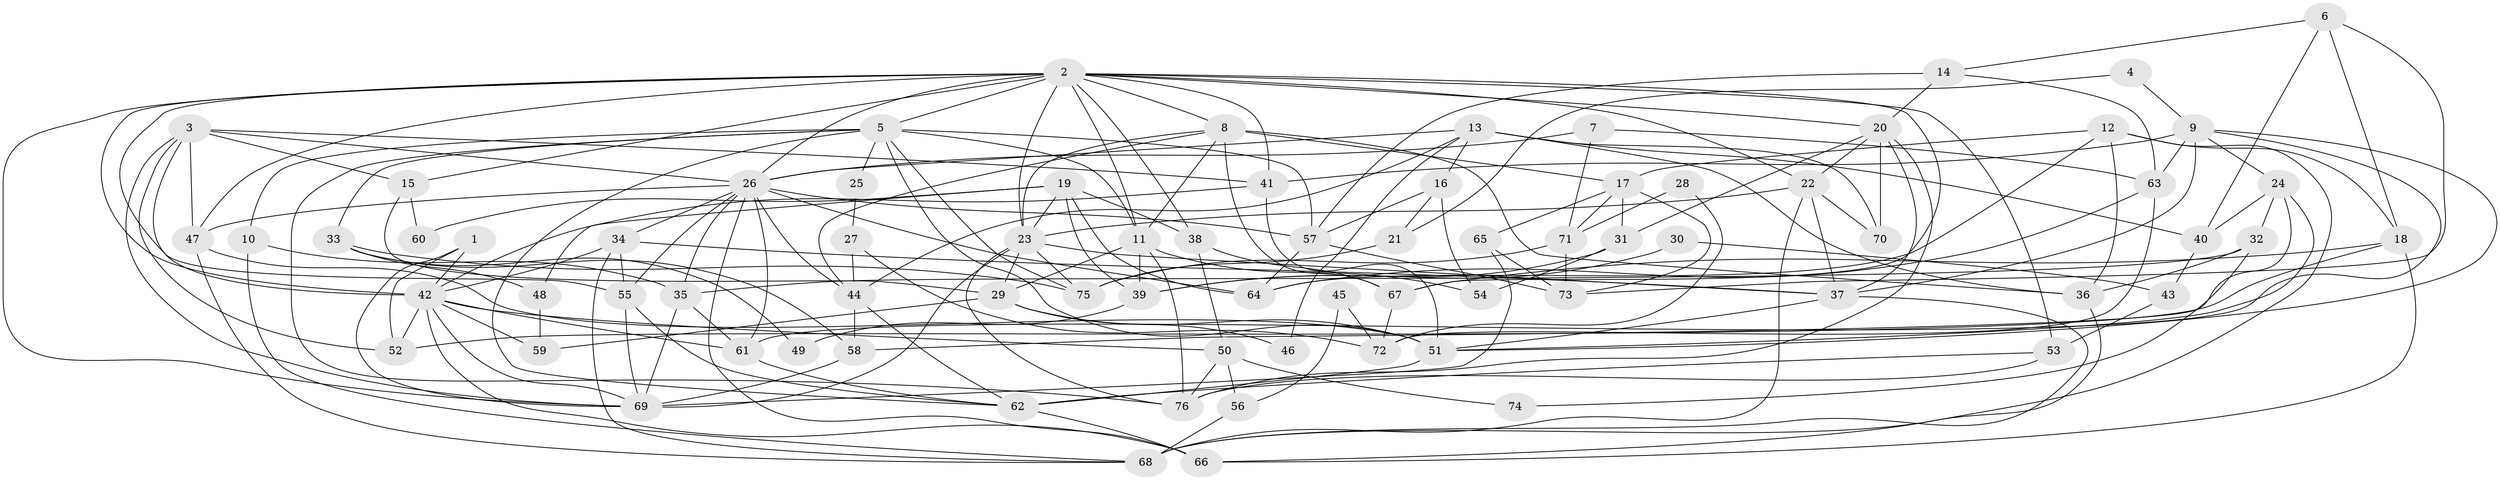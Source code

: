 // original degree distribution, {3: 0.19047619047619047, 4: 0.30952380952380953, 5: 0.23015873015873015, 2: 0.15873015873015872, 6: 0.07936507936507936, 8: 0.007936507936507936, 7: 0.015873015873015872, 9: 0.007936507936507936}
// Generated by graph-tools (version 1.1) at 2025/50/03/04/25 22:50:50]
// undirected, 76 vertices, 192 edges
graph export_dot {
  node [color=gray90,style=filled];
  1;
  2;
  3;
  4;
  5;
  6;
  7;
  8;
  9;
  10;
  11;
  12;
  13;
  14;
  15;
  16;
  17;
  18;
  19;
  20;
  21;
  22;
  23;
  24;
  25;
  26;
  27;
  28;
  29;
  30;
  31;
  32;
  33;
  34;
  35;
  36;
  37;
  38;
  39;
  40;
  41;
  42;
  43;
  44;
  45;
  46;
  47;
  48;
  49;
  50;
  51;
  52;
  53;
  54;
  55;
  56;
  57;
  58;
  59;
  60;
  61;
  62;
  63;
  64;
  65;
  66;
  67;
  68;
  69;
  70;
  71;
  72;
  73;
  74;
  75;
  76;
  1 -- 42 [weight=1.0];
  1 -- 52 [weight=1.0];
  1 -- 69 [weight=1.0];
  2 -- 5 [weight=1.0];
  2 -- 8 [weight=1.0];
  2 -- 11 [weight=1.0];
  2 -- 15 [weight=1.0];
  2 -- 20 [weight=1.0];
  2 -- 22 [weight=1.0];
  2 -- 23 [weight=1.0];
  2 -- 26 [weight=1.0];
  2 -- 38 [weight=1.0];
  2 -- 41 [weight=1.0];
  2 -- 42 [weight=1.0];
  2 -- 47 [weight=1.0];
  2 -- 53 [weight=1.0];
  2 -- 55 [weight=1.0];
  2 -- 67 [weight=1.0];
  2 -- 69 [weight=1.0];
  3 -- 15 [weight=1.0];
  3 -- 26 [weight=1.0];
  3 -- 41 [weight=1.0];
  3 -- 42 [weight=1.0];
  3 -- 47 [weight=1.0];
  3 -- 52 [weight=1.0];
  3 -- 69 [weight=1.0];
  4 -- 9 [weight=1.0];
  4 -- 21 [weight=1.0];
  5 -- 10 [weight=1.0];
  5 -- 11 [weight=1.0];
  5 -- 25 [weight=1.0];
  5 -- 33 [weight=1.0];
  5 -- 51 [weight=1.0];
  5 -- 57 [weight=1.0];
  5 -- 62 [weight=1.0];
  5 -- 75 [weight=1.0];
  5 -- 76 [weight=1.0];
  6 -- 14 [weight=1.0];
  6 -- 18 [weight=1.0];
  6 -- 40 [weight=1.0];
  6 -- 73 [weight=1.0];
  7 -- 26 [weight=1.0];
  7 -- 63 [weight=1.0];
  7 -- 71 [weight=1.0];
  8 -- 11 [weight=1.0];
  8 -- 17 [weight=1.0];
  8 -- 23 [weight=1.0];
  8 -- 36 [weight=1.0];
  8 -- 44 [weight=1.0];
  8 -- 67 [weight=1.0];
  9 -- 24 [weight=1.0];
  9 -- 37 [weight=1.0];
  9 -- 41 [weight=2.0];
  9 -- 51 [weight=1.0];
  9 -- 61 [weight=1.0];
  9 -- 63 [weight=1.0];
  10 -- 35 [weight=1.0];
  10 -- 68 [weight=1.0];
  11 -- 29 [weight=1.0];
  11 -- 39 [weight=1.0];
  11 -- 54 [weight=1.0];
  11 -- 76 [weight=1.0];
  12 -- 17 [weight=1.0];
  12 -- 18 [weight=1.0];
  12 -- 36 [weight=1.0];
  12 -- 64 [weight=1.0];
  12 -- 68 [weight=1.0];
  13 -- 16 [weight=1.0];
  13 -- 26 [weight=1.0];
  13 -- 36 [weight=1.0];
  13 -- 40 [weight=1.0];
  13 -- 44 [weight=1.0];
  13 -- 46 [weight=1.0];
  13 -- 70 [weight=2.0];
  14 -- 20 [weight=1.0];
  14 -- 57 [weight=1.0];
  14 -- 63 [weight=1.0];
  15 -- 29 [weight=1.0];
  15 -- 60 [weight=1.0];
  16 -- 21 [weight=1.0];
  16 -- 54 [weight=1.0];
  16 -- 57 [weight=1.0];
  17 -- 31 [weight=1.0];
  17 -- 65 [weight=1.0];
  17 -- 71 [weight=1.0];
  17 -- 73 [weight=1.0];
  18 -- 52 [weight=1.0];
  18 -- 66 [weight=1.0];
  18 -- 67 [weight=1.0];
  19 -- 23 [weight=1.0];
  19 -- 38 [weight=1.0];
  19 -- 39 [weight=1.0];
  19 -- 48 [weight=1.0];
  19 -- 60 [weight=1.0];
  19 -- 64 [weight=1.0];
  20 -- 22 [weight=1.0];
  20 -- 31 [weight=1.0];
  20 -- 37 [weight=1.0];
  20 -- 70 [weight=1.0];
  20 -- 76 [weight=1.0];
  21 -- 75 [weight=1.0];
  22 -- 23 [weight=2.0];
  22 -- 37 [weight=1.0];
  22 -- 68 [weight=1.0];
  22 -- 70 [weight=1.0];
  23 -- 29 [weight=1.0];
  23 -- 37 [weight=1.0];
  23 -- 69 [weight=1.0];
  23 -- 75 [weight=1.0];
  23 -- 76 [weight=1.0];
  24 -- 32 [weight=1.0];
  24 -- 40 [weight=1.0];
  24 -- 51 [weight=1.0];
  24 -- 58 [weight=1.0];
  25 -- 27 [weight=1.0];
  26 -- 34 [weight=1.0];
  26 -- 35 [weight=1.0];
  26 -- 44 [weight=1.0];
  26 -- 47 [weight=1.0];
  26 -- 55 [weight=1.0];
  26 -- 57 [weight=1.0];
  26 -- 61 [weight=1.0];
  26 -- 64 [weight=1.0];
  26 -- 66 [weight=1.0];
  27 -- 44 [weight=1.0];
  27 -- 72 [weight=1.0];
  28 -- 71 [weight=1.0];
  28 -- 72 [weight=1.0];
  29 -- 46 [weight=1.0];
  29 -- 51 [weight=1.0];
  29 -- 59 [weight=1.0];
  30 -- 39 [weight=1.0];
  30 -- 43 [weight=1.0];
  31 -- 39 [weight=1.0];
  31 -- 54 [weight=1.0];
  32 -- 35 [weight=1.0];
  32 -- 36 [weight=1.0];
  32 -- 74 [weight=1.0];
  33 -- 48 [weight=1.0];
  33 -- 49 [weight=1.0];
  33 -- 58 [weight=1.0];
  33 -- 75 [weight=1.0];
  34 -- 37 [weight=1.0];
  34 -- 42 [weight=1.0];
  34 -- 55 [weight=1.0];
  34 -- 68 [weight=1.0];
  35 -- 61 [weight=1.0];
  35 -- 69 [weight=1.0];
  36 -- 66 [weight=1.0];
  37 -- 51 [weight=1.0];
  37 -- 68 [weight=1.0];
  38 -- 50 [weight=1.0];
  38 -- 67 [weight=1.0];
  39 -- 49 [weight=1.0];
  40 -- 43 [weight=1.0];
  41 -- 42 [weight=1.0];
  41 -- 51 [weight=1.0];
  42 -- 50 [weight=1.0];
  42 -- 52 [weight=1.0];
  42 -- 59 [weight=2.0];
  42 -- 61 [weight=1.0];
  42 -- 66 [weight=1.0];
  42 -- 69 [weight=1.0];
  43 -- 53 [weight=1.0];
  44 -- 58 [weight=1.0];
  44 -- 62 [weight=1.0];
  45 -- 56 [weight=1.0];
  45 -- 72 [weight=1.0];
  47 -- 51 [weight=1.0];
  47 -- 68 [weight=1.0];
  48 -- 59 [weight=1.0];
  50 -- 56 [weight=1.0];
  50 -- 74 [weight=1.0];
  50 -- 76 [weight=1.0];
  51 -- 62 [weight=2.0];
  53 -- 62 [weight=1.0];
  53 -- 76 [weight=1.0];
  55 -- 62 [weight=1.0];
  55 -- 69 [weight=1.0];
  56 -- 68 [weight=1.0];
  57 -- 64 [weight=1.0];
  57 -- 73 [weight=1.0];
  58 -- 69 [weight=1.0];
  61 -- 62 [weight=1.0];
  62 -- 66 [weight=1.0];
  63 -- 64 [weight=1.0];
  63 -- 72 [weight=1.0];
  65 -- 69 [weight=1.0];
  65 -- 73 [weight=1.0];
  67 -- 72 [weight=1.0];
  71 -- 73 [weight=1.0];
  71 -- 75 [weight=1.0];
}
